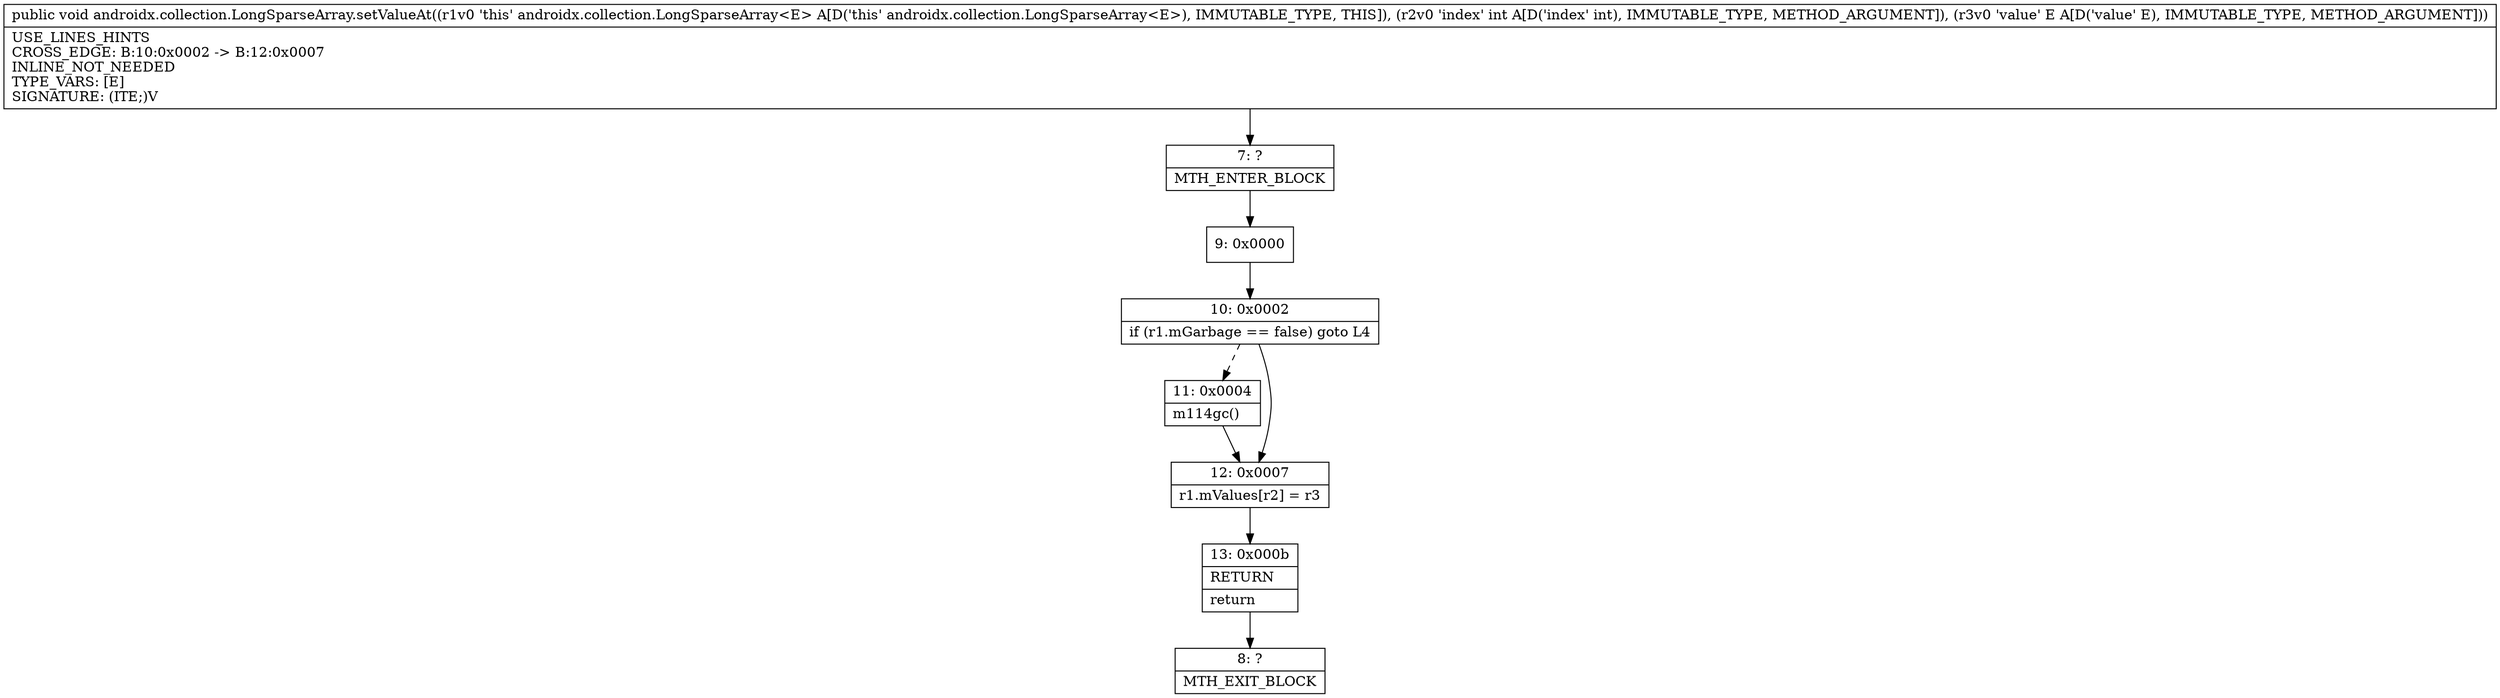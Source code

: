 digraph "CFG forandroidx.collection.LongSparseArray.setValueAt(ILjava\/lang\/Object;)V" {
Node_7 [shape=record,label="{7\:\ ?|MTH_ENTER_BLOCK\l}"];
Node_9 [shape=record,label="{9\:\ 0x0000}"];
Node_10 [shape=record,label="{10\:\ 0x0002|if (r1.mGarbage == false) goto L4\l}"];
Node_11 [shape=record,label="{11\:\ 0x0004|m114gc()\l}"];
Node_12 [shape=record,label="{12\:\ 0x0007|r1.mValues[r2] = r3\l}"];
Node_13 [shape=record,label="{13\:\ 0x000b|RETURN\l|return\l}"];
Node_8 [shape=record,label="{8\:\ ?|MTH_EXIT_BLOCK\l}"];
MethodNode[shape=record,label="{public void androidx.collection.LongSparseArray.setValueAt((r1v0 'this' androidx.collection.LongSparseArray\<E\> A[D('this' androidx.collection.LongSparseArray\<E\>), IMMUTABLE_TYPE, THIS]), (r2v0 'index' int A[D('index' int), IMMUTABLE_TYPE, METHOD_ARGUMENT]), (r3v0 'value' E A[D('value' E), IMMUTABLE_TYPE, METHOD_ARGUMENT]))  | USE_LINES_HINTS\lCROSS_EDGE: B:10:0x0002 \-\> B:12:0x0007\lINLINE_NOT_NEEDED\lTYPE_VARS: [E]\lSIGNATURE: (ITE;)V\l}"];
MethodNode -> Node_7;Node_7 -> Node_9;
Node_9 -> Node_10;
Node_10 -> Node_11[style=dashed];
Node_10 -> Node_12;
Node_11 -> Node_12;
Node_12 -> Node_13;
Node_13 -> Node_8;
}

